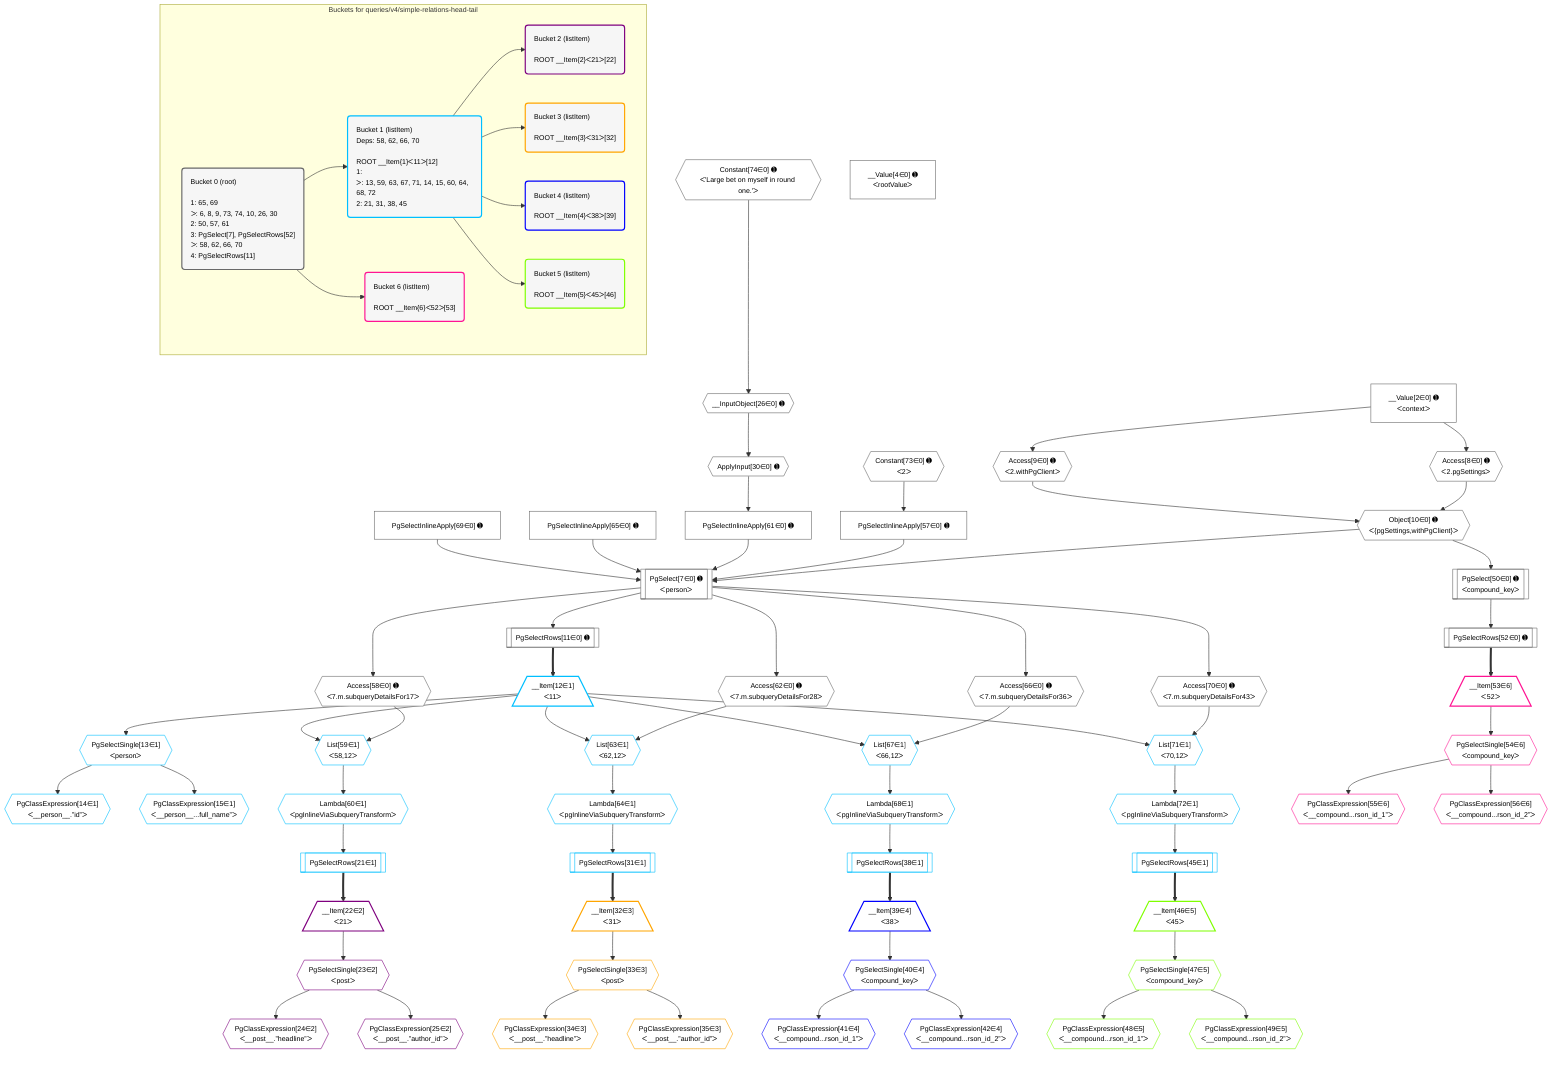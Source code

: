 %%{init: {'themeVariables': { 'fontSize': '12px'}}}%%
graph TD
    classDef path fill:#eee,stroke:#000,color:#000
    classDef plan fill:#fff,stroke-width:1px,color:#000
    classDef itemplan fill:#fff,stroke-width:2px,color:#000
    classDef unbatchedplan fill:#dff,stroke-width:1px,color:#000
    classDef sideeffectplan fill:#fcc,stroke-width:2px,color:#000
    classDef bucket fill:#f6f6f6,color:#000,stroke-width:2px,text-align:left


    %% plan dependencies
    PgSelect7[["PgSelect[7∈0] ➊<br />ᐸpersonᐳ"]]:::plan
    Object10{{"Object[10∈0] ➊<br />ᐸ{pgSettings,withPgClient}ᐳ"}}:::plan
    PgSelectInlineApply57["PgSelectInlineApply[57∈0] ➊"]:::plan
    PgSelectInlineApply61["PgSelectInlineApply[61∈0] ➊"]:::plan
    PgSelectInlineApply65["PgSelectInlineApply[65∈0] ➊"]:::plan
    PgSelectInlineApply69["PgSelectInlineApply[69∈0] ➊"]:::plan
    Object10 & PgSelectInlineApply57 & PgSelectInlineApply61 & PgSelectInlineApply65 & PgSelectInlineApply69 --> PgSelect7
    Access8{{"Access[8∈0] ➊<br />ᐸ2.pgSettingsᐳ"}}:::plan
    Access9{{"Access[9∈0] ➊<br />ᐸ2.withPgClientᐳ"}}:::plan
    Access8 & Access9 --> Object10
    __InputObject26{{"__InputObject[26∈0] ➊"}}:::plan
    Constant74{{"Constant[74∈0] ➊<br />ᐸ'Large bet on myself in round one.'ᐳ"}}:::plan
    Constant74 --> __InputObject26
    __Value2["__Value[2∈0] ➊<br />ᐸcontextᐳ"]:::plan
    __Value2 --> Access8
    __Value2 --> Access9
    PgSelectRows11[["PgSelectRows[11∈0] ➊"]]:::plan
    PgSelect7 --> PgSelectRows11
    ApplyInput30{{"ApplyInput[30∈0] ➊"}}:::plan
    __InputObject26 --> ApplyInput30
    PgSelect50[["PgSelect[50∈0] ➊<br />ᐸcompound_keyᐳ"]]:::plan
    Object10 --> PgSelect50
    PgSelectRows52[["PgSelectRows[52∈0] ➊"]]:::plan
    PgSelect50 --> PgSelectRows52
    Constant73{{"Constant[73∈0] ➊<br />ᐸ2ᐳ"}}:::plan
    Constant73 --> PgSelectInlineApply57
    Access58{{"Access[58∈0] ➊<br />ᐸ7.m.subqueryDetailsFor17ᐳ"}}:::plan
    PgSelect7 --> Access58
    ApplyInput30 --> PgSelectInlineApply61
    Access62{{"Access[62∈0] ➊<br />ᐸ7.m.subqueryDetailsFor28ᐳ"}}:::plan
    PgSelect7 --> Access62
    Access66{{"Access[66∈0] ➊<br />ᐸ7.m.subqueryDetailsFor36ᐳ"}}:::plan
    PgSelect7 --> Access66
    Access70{{"Access[70∈0] ➊<br />ᐸ7.m.subqueryDetailsFor43ᐳ"}}:::plan
    PgSelect7 --> Access70
    __Value4["__Value[4∈0] ➊<br />ᐸrootValueᐳ"]:::plan
    List59{{"List[59∈1]<br />ᐸ58,12ᐳ"}}:::plan
    __Item12[/"__Item[12∈1]<br />ᐸ11ᐳ"\]:::itemplan
    Access58 & __Item12 --> List59
    List63{{"List[63∈1]<br />ᐸ62,12ᐳ"}}:::plan
    Access62 & __Item12 --> List63
    List67{{"List[67∈1]<br />ᐸ66,12ᐳ"}}:::plan
    Access66 & __Item12 --> List67
    List71{{"List[71∈1]<br />ᐸ70,12ᐳ"}}:::plan
    Access70 & __Item12 --> List71
    PgSelectRows11 ==> __Item12
    PgSelectSingle13{{"PgSelectSingle[13∈1]<br />ᐸpersonᐳ"}}:::plan
    __Item12 --> PgSelectSingle13
    PgClassExpression14{{"PgClassExpression[14∈1]<br />ᐸ__person__.”id”ᐳ"}}:::plan
    PgSelectSingle13 --> PgClassExpression14
    PgClassExpression15{{"PgClassExpression[15∈1]<br />ᐸ__person__...full_name”ᐳ"}}:::plan
    PgSelectSingle13 --> PgClassExpression15
    PgSelectRows21[["PgSelectRows[21∈1]"]]:::plan
    Lambda60{{"Lambda[60∈1]<br />ᐸpgInlineViaSubqueryTransformᐳ"}}:::plan
    Lambda60 --> PgSelectRows21
    PgSelectRows31[["PgSelectRows[31∈1]"]]:::plan
    Lambda64{{"Lambda[64∈1]<br />ᐸpgInlineViaSubqueryTransformᐳ"}}:::plan
    Lambda64 --> PgSelectRows31
    PgSelectRows38[["PgSelectRows[38∈1]"]]:::plan
    Lambda68{{"Lambda[68∈1]<br />ᐸpgInlineViaSubqueryTransformᐳ"}}:::plan
    Lambda68 --> PgSelectRows38
    PgSelectRows45[["PgSelectRows[45∈1]"]]:::plan
    Lambda72{{"Lambda[72∈1]<br />ᐸpgInlineViaSubqueryTransformᐳ"}}:::plan
    Lambda72 --> PgSelectRows45
    List59 --> Lambda60
    List63 --> Lambda64
    List67 --> Lambda68
    List71 --> Lambda72
    __Item22[/"__Item[22∈2]<br />ᐸ21ᐳ"\]:::itemplan
    PgSelectRows21 ==> __Item22
    PgSelectSingle23{{"PgSelectSingle[23∈2]<br />ᐸpostᐳ"}}:::plan
    __Item22 --> PgSelectSingle23
    PgClassExpression24{{"PgClassExpression[24∈2]<br />ᐸ__post__.”headline”ᐳ"}}:::plan
    PgSelectSingle23 --> PgClassExpression24
    PgClassExpression25{{"PgClassExpression[25∈2]<br />ᐸ__post__.”author_id”ᐳ"}}:::plan
    PgSelectSingle23 --> PgClassExpression25
    __Item32[/"__Item[32∈3]<br />ᐸ31ᐳ"\]:::itemplan
    PgSelectRows31 ==> __Item32
    PgSelectSingle33{{"PgSelectSingle[33∈3]<br />ᐸpostᐳ"}}:::plan
    __Item32 --> PgSelectSingle33
    PgClassExpression34{{"PgClassExpression[34∈3]<br />ᐸ__post__.”headline”ᐳ"}}:::plan
    PgSelectSingle33 --> PgClassExpression34
    PgClassExpression35{{"PgClassExpression[35∈3]<br />ᐸ__post__.”author_id”ᐳ"}}:::plan
    PgSelectSingle33 --> PgClassExpression35
    __Item39[/"__Item[39∈4]<br />ᐸ38ᐳ"\]:::itemplan
    PgSelectRows38 ==> __Item39
    PgSelectSingle40{{"PgSelectSingle[40∈4]<br />ᐸcompound_keyᐳ"}}:::plan
    __Item39 --> PgSelectSingle40
    PgClassExpression41{{"PgClassExpression[41∈4]<br />ᐸ__compound...rson_id_1”ᐳ"}}:::plan
    PgSelectSingle40 --> PgClassExpression41
    PgClassExpression42{{"PgClassExpression[42∈4]<br />ᐸ__compound...rson_id_2”ᐳ"}}:::plan
    PgSelectSingle40 --> PgClassExpression42
    __Item46[/"__Item[46∈5]<br />ᐸ45ᐳ"\]:::itemplan
    PgSelectRows45 ==> __Item46
    PgSelectSingle47{{"PgSelectSingle[47∈5]<br />ᐸcompound_keyᐳ"}}:::plan
    __Item46 --> PgSelectSingle47
    PgClassExpression48{{"PgClassExpression[48∈5]<br />ᐸ__compound...rson_id_1”ᐳ"}}:::plan
    PgSelectSingle47 --> PgClassExpression48
    PgClassExpression49{{"PgClassExpression[49∈5]<br />ᐸ__compound...rson_id_2”ᐳ"}}:::plan
    PgSelectSingle47 --> PgClassExpression49
    __Item53[/"__Item[53∈6]<br />ᐸ52ᐳ"\]:::itemplan
    PgSelectRows52 ==> __Item53
    PgSelectSingle54{{"PgSelectSingle[54∈6]<br />ᐸcompound_keyᐳ"}}:::plan
    __Item53 --> PgSelectSingle54
    PgClassExpression55{{"PgClassExpression[55∈6]<br />ᐸ__compound...rson_id_1”ᐳ"}}:::plan
    PgSelectSingle54 --> PgClassExpression55
    PgClassExpression56{{"PgClassExpression[56∈6]<br />ᐸ__compound...rson_id_2”ᐳ"}}:::plan
    PgSelectSingle54 --> PgClassExpression56

    %% define steps

    subgraph "Buckets for queries/v4/simple-relations-head-tail"
    Bucket0("Bucket 0 (root)<br /><br />1: 65, 69<br />ᐳ: 6, 8, 9, 73, 74, 10, 26, 30<br />2: 50, 57, 61<br />3: PgSelect[7], PgSelectRows[52]<br />ᐳ: 58, 62, 66, 70<br />4: PgSelectRows[11]"):::bucket
    classDef bucket0 stroke:#696969
    class Bucket0,__Value2,__Value4,PgSelect7,Access8,Access9,Object10,PgSelectRows11,__InputObject26,ApplyInput30,PgSelect50,PgSelectRows52,PgSelectInlineApply57,Access58,PgSelectInlineApply61,Access62,PgSelectInlineApply65,Access66,PgSelectInlineApply69,Access70,Constant73,Constant74 bucket0
    Bucket1("Bucket 1 (listItem)<br />Deps: 58, 62, 66, 70<br /><br />ROOT __Item{1}ᐸ11ᐳ[12]<br />1: <br />ᐳ: 13, 59, 63, 67, 71, 14, 15, 60, 64, 68, 72<br />2: 21, 31, 38, 45"):::bucket
    classDef bucket1 stroke:#00bfff
    class Bucket1,__Item12,PgSelectSingle13,PgClassExpression14,PgClassExpression15,PgSelectRows21,PgSelectRows31,PgSelectRows38,PgSelectRows45,List59,Lambda60,List63,Lambda64,List67,Lambda68,List71,Lambda72 bucket1
    Bucket2("Bucket 2 (listItem)<br /><br />ROOT __Item{2}ᐸ21ᐳ[22]"):::bucket
    classDef bucket2 stroke:#7f007f
    class Bucket2,__Item22,PgSelectSingle23,PgClassExpression24,PgClassExpression25 bucket2
    Bucket3("Bucket 3 (listItem)<br /><br />ROOT __Item{3}ᐸ31ᐳ[32]"):::bucket
    classDef bucket3 stroke:#ffa500
    class Bucket3,__Item32,PgSelectSingle33,PgClassExpression34,PgClassExpression35 bucket3
    Bucket4("Bucket 4 (listItem)<br /><br />ROOT __Item{4}ᐸ38ᐳ[39]"):::bucket
    classDef bucket4 stroke:#0000ff
    class Bucket4,__Item39,PgSelectSingle40,PgClassExpression41,PgClassExpression42 bucket4
    Bucket5("Bucket 5 (listItem)<br /><br />ROOT __Item{5}ᐸ45ᐳ[46]"):::bucket
    classDef bucket5 stroke:#7fff00
    class Bucket5,__Item46,PgSelectSingle47,PgClassExpression48,PgClassExpression49 bucket5
    Bucket6("Bucket 6 (listItem)<br /><br />ROOT __Item{6}ᐸ52ᐳ[53]"):::bucket
    classDef bucket6 stroke:#ff1493
    class Bucket6,__Item53,PgSelectSingle54,PgClassExpression55,PgClassExpression56 bucket6
    Bucket0 --> Bucket1 & Bucket6
    Bucket1 --> Bucket2 & Bucket3 & Bucket4 & Bucket5
    end